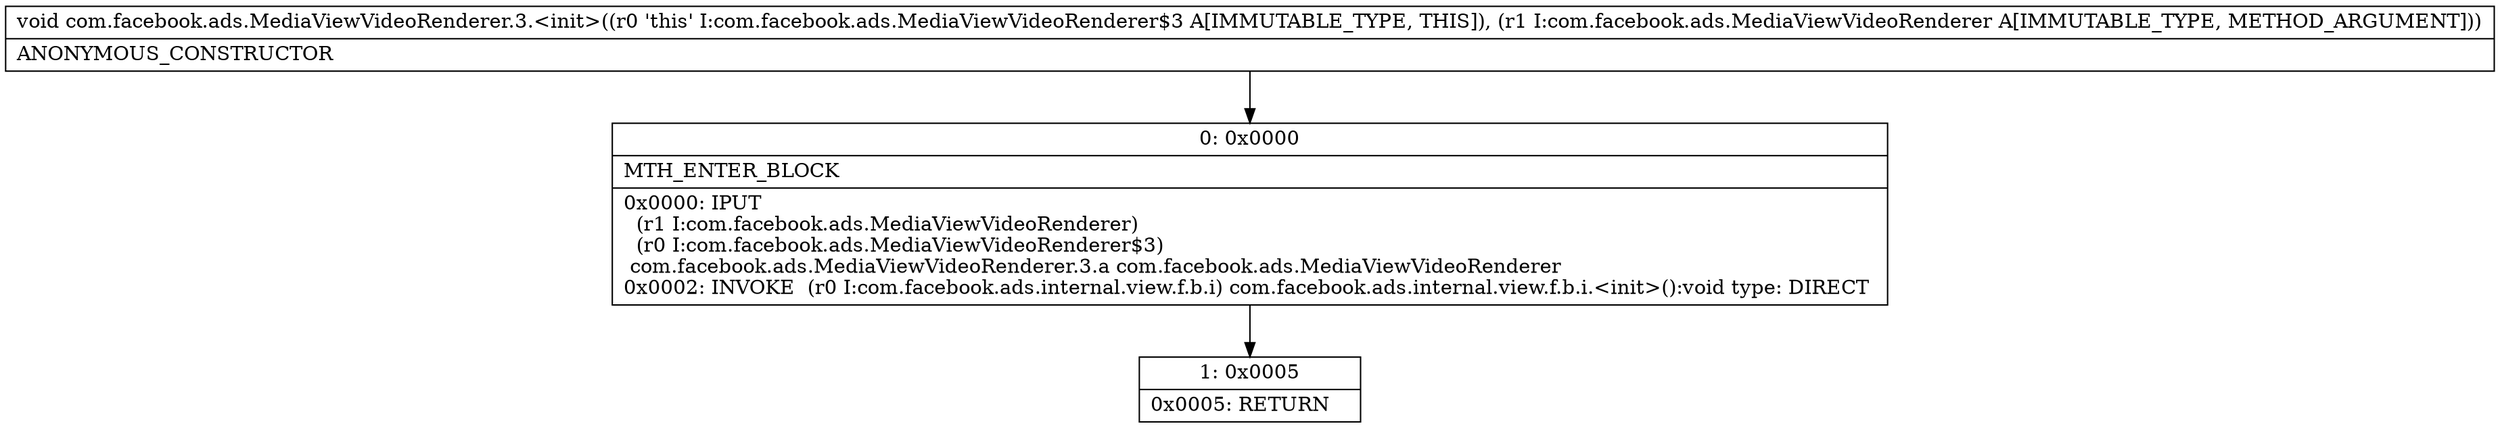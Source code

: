 digraph "CFG forcom.facebook.ads.MediaViewVideoRenderer.3.\<init\>(Lcom\/facebook\/ads\/MediaViewVideoRenderer;)V" {
Node_0 [shape=record,label="{0\:\ 0x0000|MTH_ENTER_BLOCK\l|0x0000: IPUT  \l  (r1 I:com.facebook.ads.MediaViewVideoRenderer)\l  (r0 I:com.facebook.ads.MediaViewVideoRenderer$3)\l com.facebook.ads.MediaViewVideoRenderer.3.a com.facebook.ads.MediaViewVideoRenderer \l0x0002: INVOKE  (r0 I:com.facebook.ads.internal.view.f.b.i) com.facebook.ads.internal.view.f.b.i.\<init\>():void type: DIRECT \l}"];
Node_1 [shape=record,label="{1\:\ 0x0005|0x0005: RETURN   \l}"];
MethodNode[shape=record,label="{void com.facebook.ads.MediaViewVideoRenderer.3.\<init\>((r0 'this' I:com.facebook.ads.MediaViewVideoRenderer$3 A[IMMUTABLE_TYPE, THIS]), (r1 I:com.facebook.ads.MediaViewVideoRenderer A[IMMUTABLE_TYPE, METHOD_ARGUMENT]))  | ANONYMOUS_CONSTRUCTOR\l}"];
MethodNode -> Node_0;
Node_0 -> Node_1;
}

